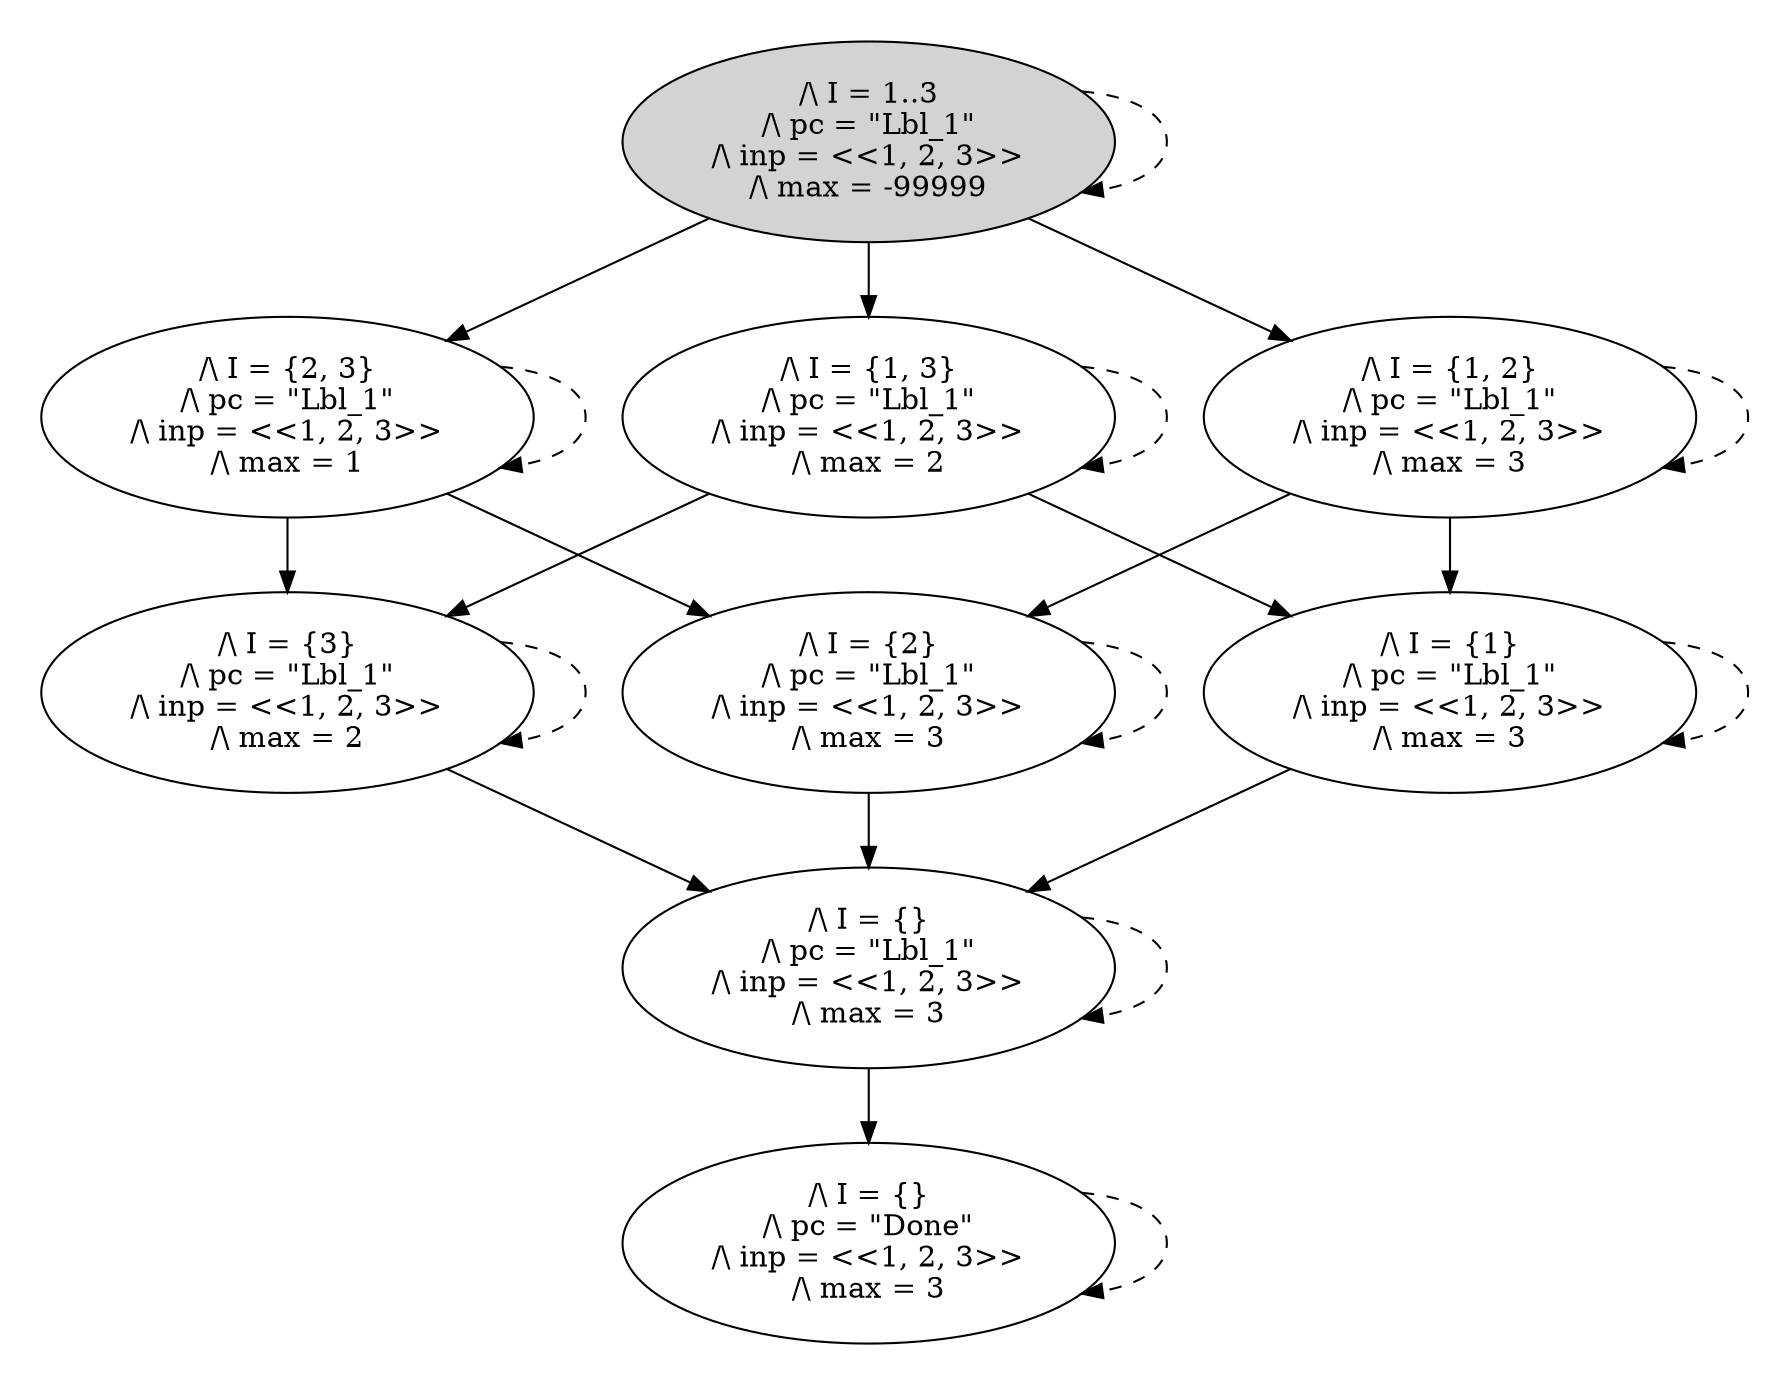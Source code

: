 strict digraph DiskGraph {
nodesep=0.35;
subgraph cluster_graph {
color="white";
5233336033696538205 [label="/\\ I = 1..3\n/\\ pc = \"Lbl_1\"\n/\\ inp = <<1, 2, 3>>\n/\\ max = -99999",style = filled]
5233336033696538205 -> 7032606954641128573 [label="",color="black",fontcolor="black"];
7032606954641128573 [label="/\\ I = {2, 3}\n/\\ pc = \"Lbl_1\"\n/\\ inp = <<1, 2, 3>>\n/\\ max = 1"];
5233336033696538205 -> 9130419292322559861 [label="",color="black",fontcolor="black"];
9130419292322559861 [label="/\\ I = {1, 3}\n/\\ pc = \"Lbl_1\"\n/\\ inp = <<1, 2, 3>>\n/\\ max = 2"];
5233336033696538205 -> 977293602456296536 [label="",color="black",fontcolor="black"];
977293602456296536 [label="/\\ I = {1, 2}\n/\\ pc = \"Lbl_1\"\n/\\ inp = <<1, 2, 3>>\n/\\ max = 3"];
5233336033696538205 -> 5233336033696538205 [style="dashed"];
7032606954641128573 -> 7676320467309726520 [label="",color="black",fontcolor="black"];
7676320467309726520 [label="/\\ I = {3}\n/\\ pc = \"Lbl_1\"\n/\\ inp = <<1, 2, 3>>\n/\\ max = 2"];
7032606954641128573 -> 1847052444885295125 [label="",color="black",fontcolor="black"];
1847052444885295125 [label="/\\ I = {2}\n/\\ pc = \"Lbl_1\"\n/\\ inp = <<1, 2, 3>>\n/\\ max = 3"];
7032606954641128573 -> 7032606954641128573 [style="dashed"];
9130419292322559861 -> 7676320467309726520 [label="",color="black",fontcolor="black"];
9130419292322559861 -> -1849439023416645865 [label="",color="black",fontcolor="black"];
-1849439023416645865 [label="/\\ I = {1}\n/\\ pc = \"Lbl_1\"\n/\\ inp = <<1, 2, 3>>\n/\\ max = 3"];
9130419292322559861 -> 9130419292322559861 [style="dashed"];
977293602456296536 -> 1847052444885295125 [label="",color="black",fontcolor="black"];
977293602456296536 -> -1849439023416645865 [label="",color="black",fontcolor="black"];
977293602456296536 -> 977293602456296536 [style="dashed"];
7676320467309726520 -> 6434336775727546638 [label="",color="black",fontcolor="black"];
6434336775727546638 [label="/\\ I = {}\n/\\ pc = \"Lbl_1\"\n/\\ inp = <<1, 2, 3>>\n/\\ max = 3"];
7676320467309726520 -> 7676320467309726520 [style="dashed"];
1847052444885295125 -> 6434336775727546638 [label="",color="black",fontcolor="black"];
1847052444885295125 -> 1847052444885295125 [style="dashed"];
-1849439023416645865 -> 6434336775727546638 [label="",color="black",fontcolor="black"];
-1849439023416645865 -> -1849439023416645865 [style="dashed"];
6434336775727546638 -> 4877756419163679227 [label="",color="black",fontcolor="black"];
4877756419163679227 [label="/\\ I = {}\n/\\ pc = \"Done\"\n/\\ inp = <<1, 2, 3>>\n/\\ max = 3"];
6434336775727546638 -> 6434336775727546638 [style="dashed"];
4877756419163679227 -> 4877756419163679227 [label="",color="black",fontcolor="black"];
4877756419163679227 -> 4877756419163679227 [style="dashed"];
{rank = same; 5233336033696538205;}
{rank = same; 7032606954641128573;977293602456296536;9130419292322559861;}
{rank = same; -1849439023416645865;1847052444885295125;7676320467309726520;}
{rank = same; 6434336775727546638;}
{rank = same; 4877756419163679227;}
}
}